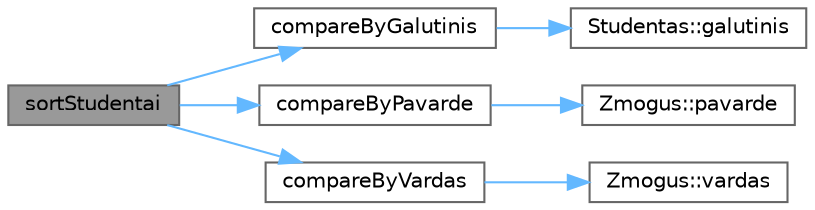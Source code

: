 digraph "sortStudentai"
{
 // INTERACTIVE_SVG=YES
 // LATEX_PDF_SIZE
  bgcolor="transparent";
  edge [fontname=Helvetica,fontsize=10,labelfontname=Helvetica,labelfontsize=10];
  node [fontname=Helvetica,fontsize=10,shape=box,height=0.2,width=0.4];
  rankdir="LR";
  Node1 [id="Node000001",label="sortStudentai",height=0.2,width=0.4,color="gray40", fillcolor="grey60", style="filled", fontcolor="black",tooltip=" "];
  Node1 -> Node2 [id="edge1_Node000001_Node000002",color="steelblue1",style="solid",tooltip=" "];
  Node2 [id="Node000002",label="compareByGalutinis",height=0.2,width=0.4,color="grey40", fillcolor="white", style="filled",URL="$funkcijos_8cpp.html#a9b6a228fc464a9d4c17b271db47a90ce",tooltip=" "];
  Node2 -> Node3 [id="edge2_Node000002_Node000003",color="steelblue1",style="solid",tooltip=" "];
  Node3 [id="Node000003",label="Studentas::galutinis",height=0.2,width=0.4,color="grey40", fillcolor="white", style="filled",URL="$class_studentas.html#a448772adf518582b94ac0ac39e224a16",tooltip=" "];
  Node1 -> Node4 [id="edge3_Node000001_Node000004",color="steelblue1",style="solid",tooltip=" "];
  Node4 [id="Node000004",label="compareByPavarde",height=0.2,width=0.4,color="grey40", fillcolor="white", style="filled",URL="$funkcijos_8cpp.html#af2ab3189b93eeee714fd925f27f19b52",tooltip=" "];
  Node4 -> Node5 [id="edge4_Node000004_Node000005",color="steelblue1",style="solid",tooltip=" "];
  Node5 [id="Node000005",label="Zmogus::pavarde",height=0.2,width=0.4,color="grey40", fillcolor="white", style="filled",URL="$class_zmogus.html#a24b5b4208f386916dc5c1ccf006bdedf",tooltip=" "];
  Node1 -> Node6 [id="edge5_Node000001_Node000006",color="steelblue1",style="solid",tooltip=" "];
  Node6 [id="Node000006",label="compareByVardas",height=0.2,width=0.4,color="grey40", fillcolor="white", style="filled",URL="$funkcijos_8cpp.html#abed46d0f5cd92f3e761bff20e25ce475",tooltip=" "];
  Node6 -> Node7 [id="edge6_Node000006_Node000007",color="steelblue1",style="solid",tooltip=" "];
  Node7 [id="Node000007",label="Zmogus::vardas",height=0.2,width=0.4,color="grey40", fillcolor="white", style="filled",URL="$class_zmogus.html#a03de7738fc8f68275e401a3b96954cf0",tooltip=" "];
}
